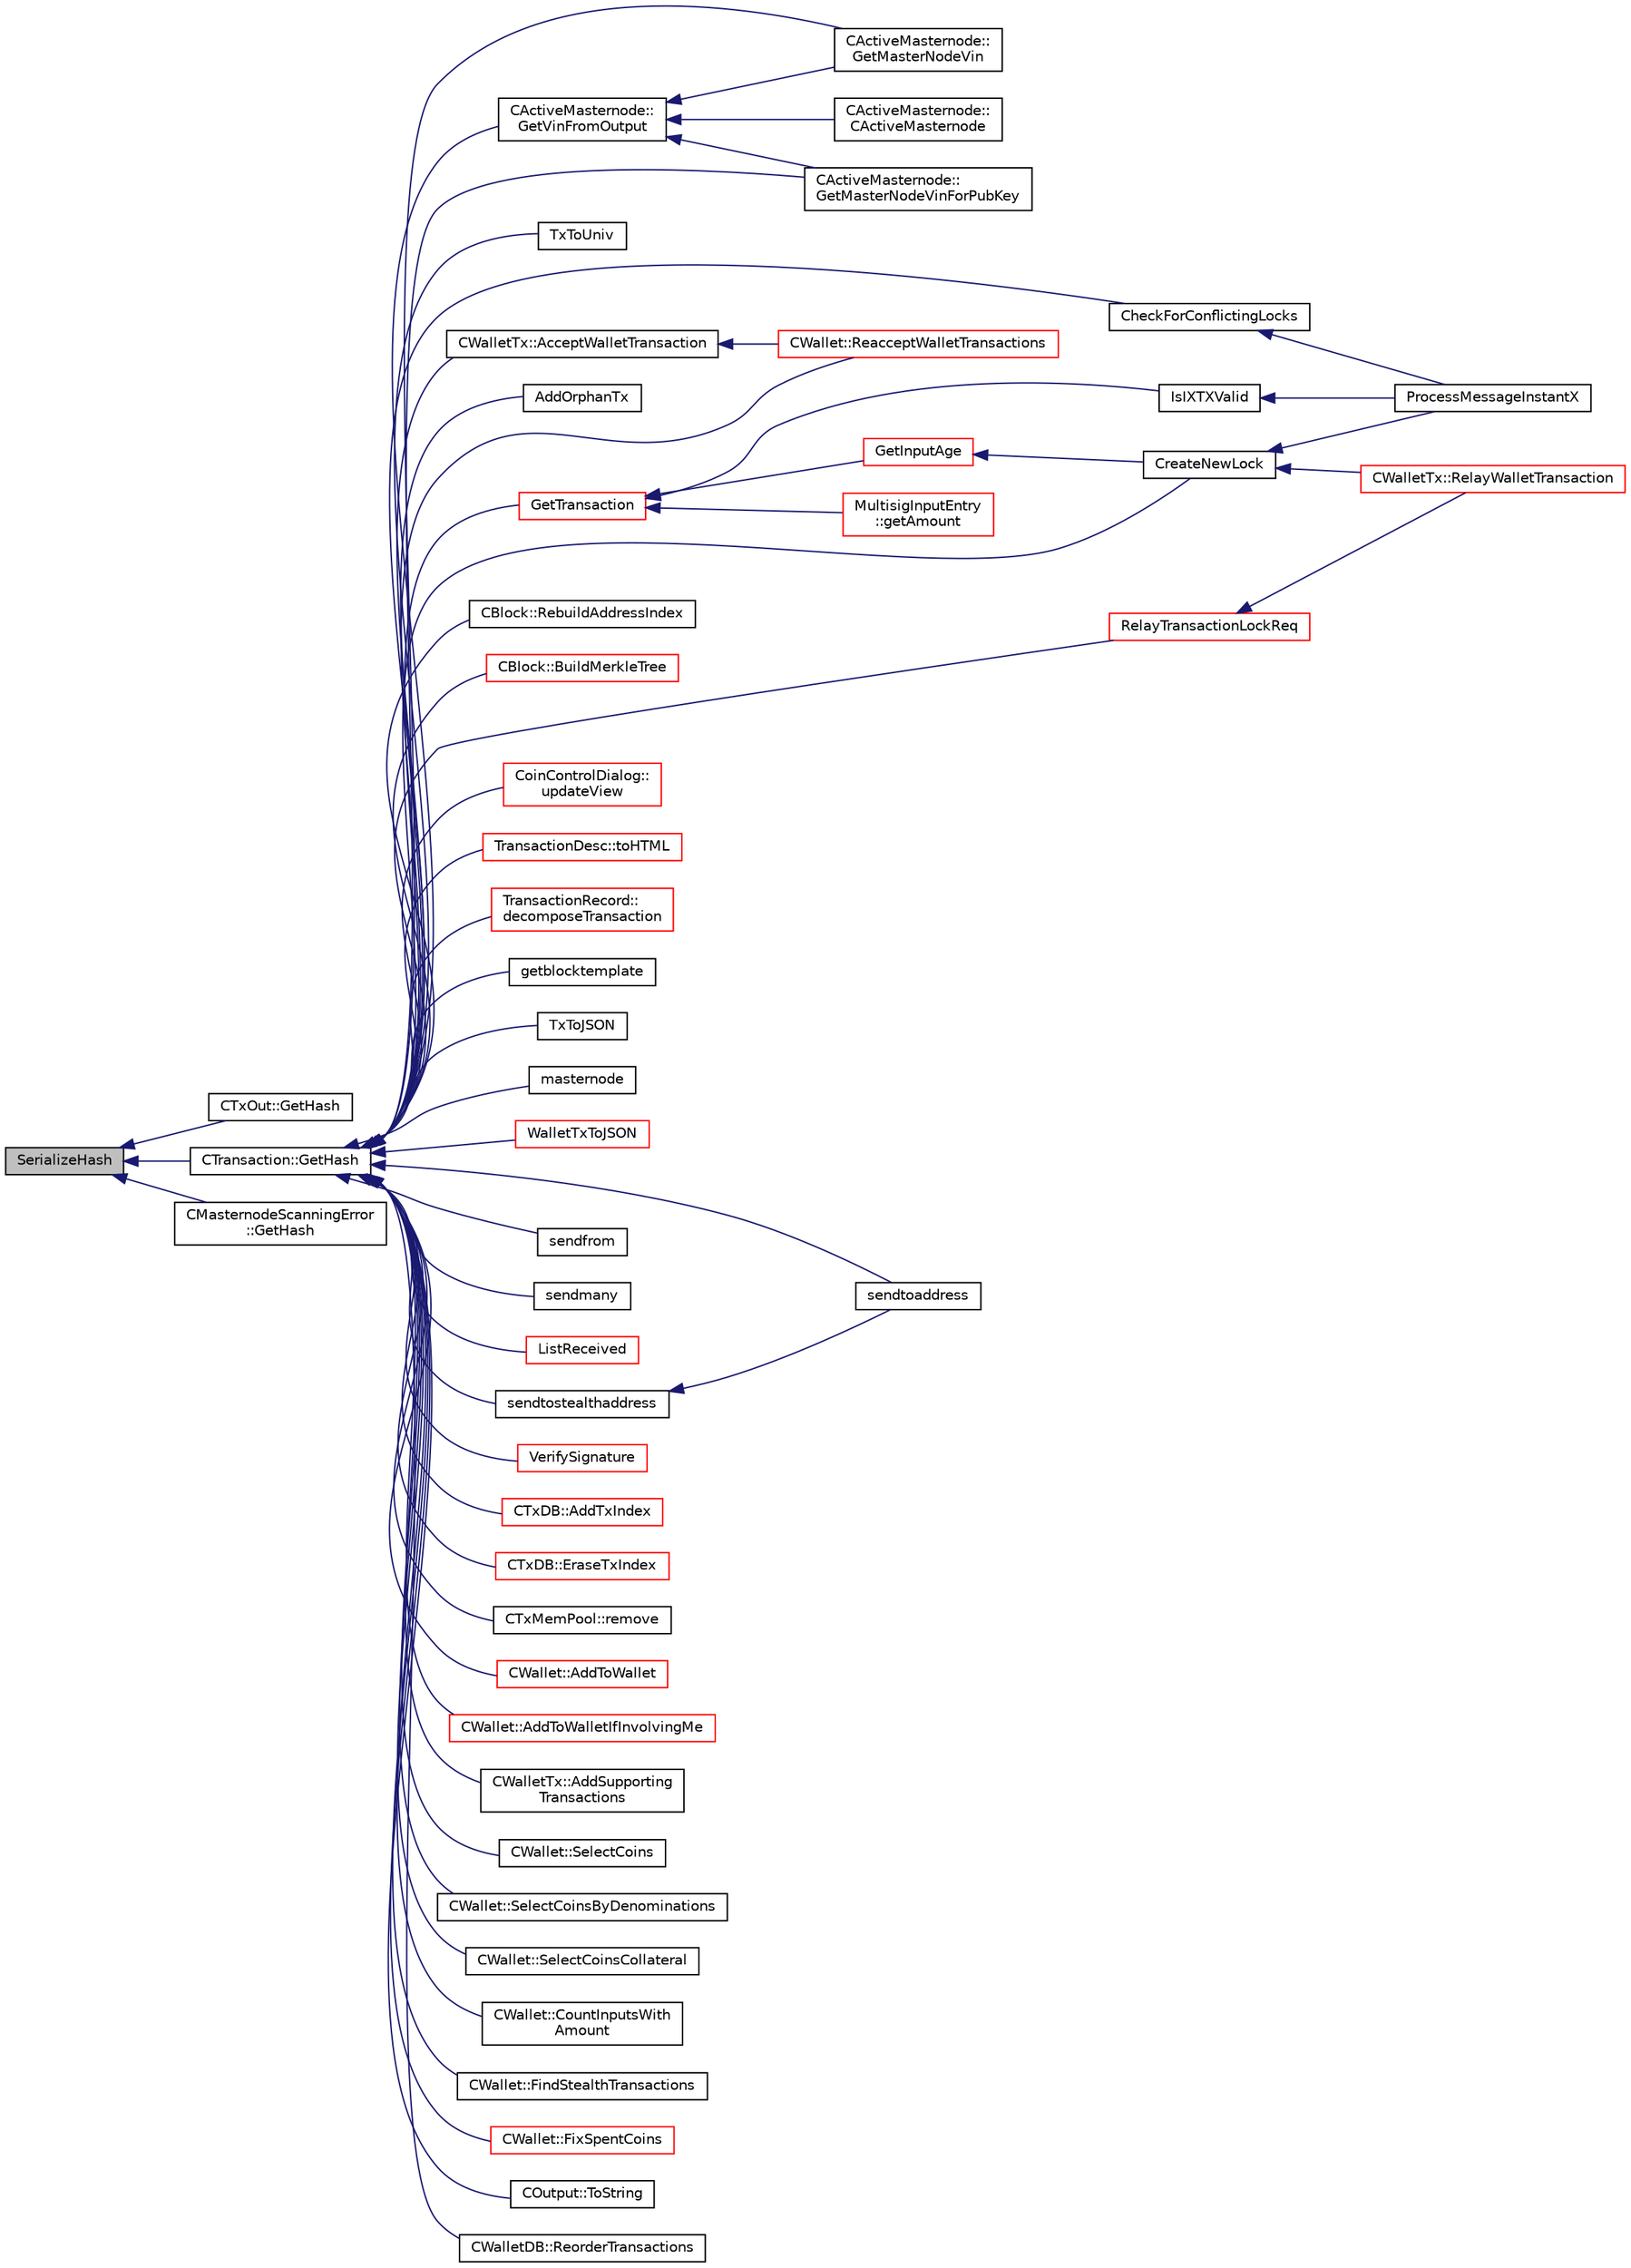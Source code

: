 digraph "SerializeHash"
{
  edge [fontname="Helvetica",fontsize="10",labelfontname="Helvetica",labelfontsize="10"];
  node [fontname="Helvetica",fontsize="10",shape=record];
  rankdir="LR";
  Node319 [label="SerializeHash",height=0.2,width=0.4,color="black", fillcolor="grey75", style="filled", fontcolor="black"];
  Node319 -> Node320 [dir="back",color="midnightblue",fontsize="10",style="solid",fontname="Helvetica"];
  Node320 [label="CTxOut::GetHash",height=0.2,width=0.4,color="black", fillcolor="white", style="filled",URL="$d2/db7/class_c_tx_out.html#af97a27e75b8698951bacc4c5a6ca70af"];
  Node319 -> Node321 [dir="back",color="midnightblue",fontsize="10",style="solid",fontname="Helvetica"];
  Node321 [label="CTransaction::GetHash",height=0.2,width=0.4,color="black", fillcolor="white", style="filled",URL="$df/d43/class_c_transaction.html#a0b46d80e82ca324e82c2ce3fc1492bfa"];
  Node321 -> Node322 [dir="back",color="midnightblue",fontsize="10",style="solid",fontname="Helvetica"];
  Node322 [label="CActiveMasternode::\lGetMasterNodeVin",height=0.2,width=0.4,color="black", fillcolor="white", style="filled",URL="$d9/d29/class_c_active_masternode.html#adc93036b86ee9ef6abe5e0b783a51283"];
  Node321 -> Node323 [dir="back",color="midnightblue",fontsize="10",style="solid",fontname="Helvetica"];
  Node323 [label="CActiveMasternode::\lGetMasterNodeVinForPubKey",height=0.2,width=0.4,color="black", fillcolor="white", style="filled",URL="$d9/d29/class_c_active_masternode.html#ada17e6bbfd69a3acf166b49c10365da4"];
  Node321 -> Node324 [dir="back",color="midnightblue",fontsize="10",style="solid",fontname="Helvetica"];
  Node324 [label="CActiveMasternode::\lGetVinFromOutput",height=0.2,width=0.4,color="black", fillcolor="white", style="filled",URL="$d9/d29/class_c_active_masternode.html#abc2ae1e24001f80ace4bbea2b6453944"];
  Node324 -> Node322 [dir="back",color="midnightblue",fontsize="10",style="solid",fontname="Helvetica"];
  Node324 -> Node323 [dir="back",color="midnightblue",fontsize="10",style="solid",fontname="Helvetica"];
  Node324 -> Node325 [dir="back",color="midnightblue",fontsize="10",style="solid",fontname="Helvetica"];
  Node325 [label="CActiveMasternode::\lCActiveMasternode",height=0.2,width=0.4,color="black", fillcolor="white", style="filled",URL="$d9/d29/class_c_active_masternode.html#a7ffb946d1b2aad0054d3b3efce8c0543"];
  Node321 -> Node326 [dir="back",color="midnightblue",fontsize="10",style="solid",fontname="Helvetica"];
  Node326 [label="TxToUniv",height=0.2,width=0.4,color="black", fillcolor="white", style="filled",URL="$d5/d2e/core__write_8cpp.html#aeb901ca565e3df0e3bc0c9863ad8f53a"];
  Node321 -> Node327 [dir="back",color="midnightblue",fontsize="10",style="solid",fontname="Helvetica"];
  Node327 [label="CreateNewLock",height=0.2,width=0.4,color="black", fillcolor="white", style="filled",URL="$d6/d5f/instantx_8h.html#a3774b6dae3dfa0a6c85e3604e742150c"];
  Node327 -> Node328 [dir="back",color="midnightblue",fontsize="10",style="solid",fontname="Helvetica"];
  Node328 [label="ProcessMessageInstantX",height=0.2,width=0.4,color="black", fillcolor="white", style="filled",URL="$d6/d5f/instantx_8h.html#aa516cb499ead2691d8ab216a499db5d0"];
  Node327 -> Node329 [dir="back",color="midnightblue",fontsize="10",style="solid",fontname="Helvetica"];
  Node329 [label="CWalletTx::RelayWalletTransaction",height=0.2,width=0.4,color="red", fillcolor="white", style="filled",URL="$d6/d53/class_c_wallet_tx.html#aec8c50f3fcde27525485b6cd4a4e19b5"];
  Node321 -> Node333 [dir="back",color="midnightblue",fontsize="10",style="solid",fontname="Helvetica"];
  Node333 [label="CheckForConflictingLocks",height=0.2,width=0.4,color="black", fillcolor="white", style="filled",URL="$d6/d5f/instantx_8h.html#aef32a1712071881d322fdb3740c07227"];
  Node333 -> Node328 [dir="back",color="midnightblue",fontsize="10",style="solid",fontname="Helvetica"];
  Node321 -> Node334 [dir="back",color="midnightblue",fontsize="10",style="solid",fontname="Helvetica"];
  Node334 [label="AddOrphanTx",height=0.2,width=0.4,color="black", fillcolor="white", style="filled",URL="$df/d0a/main_8cpp.html#a007d6ac629647b3d8d9e2b90086e75cc"];
  Node321 -> Node335 [dir="back",color="midnightblue",fontsize="10",style="solid",fontname="Helvetica"];
  Node335 [label="CWalletTx::AcceptWalletTransaction",height=0.2,width=0.4,color="black", fillcolor="white", style="filled",URL="$d6/d53/class_c_wallet_tx.html#af6d1a5a731bb69e1d94de84eb6fd15a5"];
  Node335 -> Node336 [dir="back",color="midnightblue",fontsize="10",style="solid",fontname="Helvetica"];
  Node336 [label="CWallet::ReacceptWalletTransactions",height=0.2,width=0.4,color="red", fillcolor="white", style="filled",URL="$d2/de5/class_c_wallet.html#a796c23450c8482e10e0c75ae5c1fa8ed"];
  Node321 -> Node341 [dir="back",color="midnightblue",fontsize="10",style="solid",fontname="Helvetica"];
  Node341 [label="GetTransaction",height=0.2,width=0.4,color="red", fillcolor="white", style="filled",URL="$d4/dbf/main_8h.html#a7d2a4633e4e0e8e4cb9c881d45a496b5"];
  Node341 -> Node342 [dir="back",color="midnightblue",fontsize="10",style="solid",fontname="Helvetica"];
  Node342 [label="IsIXTXValid",height=0.2,width=0.4,color="black", fillcolor="white", style="filled",URL="$d6/d5f/instantx_8h.html#a091b5dc50769595bb701d5f85ca475e5"];
  Node342 -> Node328 [dir="back",color="midnightblue",fontsize="10",style="solid",fontname="Helvetica"];
  Node341 -> Node343 [dir="back",color="midnightblue",fontsize="10",style="solid",fontname="Helvetica"];
  Node343 [label="GetInputAge",height=0.2,width=0.4,color="red", fillcolor="white", style="filled",URL="$d4/dbf/main_8h.html#ae137d76bbcaf8d65fab905889b504e26"];
  Node343 -> Node327 [dir="back",color="midnightblue",fontsize="10",style="solid",fontname="Helvetica"];
  Node341 -> Node351 [dir="back",color="midnightblue",fontsize="10",style="solid",fontname="Helvetica"];
  Node351 [label="MultisigInputEntry\l::getAmount",height=0.2,width=0.4,color="red", fillcolor="white", style="filled",URL="$d9/d3d/class_multisig_input_entry.html#a0b0e1379adc39ad68ab4a69b428a58f1"];
  Node321 -> Node363 [dir="back",color="midnightblue",fontsize="10",style="solid",fontname="Helvetica"];
  Node363 [label="CBlock::RebuildAddressIndex",height=0.2,width=0.4,color="black", fillcolor="white", style="filled",URL="$d3/d51/class_c_block.html#aea2c77ad84cd7909720f75a0c3f7ddc2"];
  Node321 -> Node364 [dir="back",color="midnightblue",fontsize="10",style="solid",fontname="Helvetica"];
  Node364 [label="CBlock::BuildMerkleTree",height=0.2,width=0.4,color="red", fillcolor="white", style="filled",URL="$d3/d51/class_c_block.html#ad943ecec57cdf564937eee7becaecb88"];
  Node321 -> Node368 [dir="back",color="midnightblue",fontsize="10",style="solid",fontname="Helvetica"];
  Node368 [label="RelayTransactionLockReq",height=0.2,width=0.4,color="red", fillcolor="white", style="filled",URL="$d7/d97/net_8h.html#a83d330c7d36395aa1a22d4aebddaf499"];
  Node368 -> Node329 [dir="back",color="midnightblue",fontsize="10",style="solid",fontname="Helvetica"];
  Node321 -> Node376 [dir="back",color="midnightblue",fontsize="10",style="solid",fontname="Helvetica"];
  Node376 [label="CoinControlDialog::\lupdateView",height=0.2,width=0.4,color="red", fillcolor="white", style="filled",URL="$dd/dfb/class_coin_control_dialog.html#aadea33050e5c1efd5eae8d2fcfa721f9"];
  Node321 -> Node383 [dir="back",color="midnightblue",fontsize="10",style="solid",fontname="Helvetica"];
  Node383 [label="TransactionDesc::toHTML",height=0.2,width=0.4,color="red", fillcolor="white", style="filled",URL="$d4/da9/class_transaction_desc.html#ab7c9dbb2048aae121dd9d75df86e64f4"];
  Node321 -> Node385 [dir="back",color="midnightblue",fontsize="10",style="solid",fontname="Helvetica"];
  Node385 [label="TransactionRecord::\ldecomposeTransaction",height=0.2,width=0.4,color="red", fillcolor="white", style="filled",URL="$d1/da7/class_transaction_record.html#a9f5db4465fa5fdcc3f9af525096bcdb9"];
  Node321 -> Node390 [dir="back",color="midnightblue",fontsize="10",style="solid",fontname="Helvetica"];
  Node390 [label="getblocktemplate",height=0.2,width=0.4,color="black", fillcolor="white", style="filled",URL="$d4/ddd/rpcmining_8cpp.html#a27347eecedd59156c914fcb5ce488f9a"];
  Node321 -> Node391 [dir="back",color="midnightblue",fontsize="10",style="solid",fontname="Helvetica"];
  Node391 [label="TxToJSON",height=0.2,width=0.4,color="black", fillcolor="white", style="filled",URL="$dc/da8/rpcrawtransaction_8cpp.html#a366b04dae2aae86eee356cc85d759268"];
  Node321 -> Node345 [dir="back",color="midnightblue",fontsize="10",style="solid",fontname="Helvetica"];
  Node345 [label="masternode",height=0.2,width=0.4,color="black", fillcolor="white", style="filled",URL="$d5/d6b/rpcstashedsend_8cpp.html#a30609e443aeb47c29ed0878d16b1b5e1"];
  Node321 -> Node392 [dir="back",color="midnightblue",fontsize="10",style="solid",fontname="Helvetica"];
  Node392 [label="WalletTxToJSON",height=0.2,width=0.4,color="red", fillcolor="white", style="filled",URL="$df/d1d/rpcwallet_8cpp.html#a28e51f3edfce43e075603e9e315f40c4"];
  Node321 -> Node393 [dir="back",color="midnightblue",fontsize="10",style="solid",fontname="Helvetica"];
  Node393 [label="sendtoaddress",height=0.2,width=0.4,color="black", fillcolor="white", style="filled",URL="$df/d1d/rpcwallet_8cpp.html#a134064858f9cfa4775a6ae34cac2b133"];
  Node321 -> Node394 [dir="back",color="midnightblue",fontsize="10",style="solid",fontname="Helvetica"];
  Node394 [label="sendfrom",height=0.2,width=0.4,color="black", fillcolor="white", style="filled",URL="$df/d1d/rpcwallet_8cpp.html#a845eaefd9ec7752b1145c183205524d0"];
  Node321 -> Node395 [dir="back",color="midnightblue",fontsize="10",style="solid",fontname="Helvetica"];
  Node395 [label="sendmany",height=0.2,width=0.4,color="black", fillcolor="white", style="filled",URL="$df/d1d/rpcwallet_8cpp.html#adeb5f23f20fb4e589dab23cadf75c92d"];
  Node321 -> Node396 [dir="back",color="midnightblue",fontsize="10",style="solid",fontname="Helvetica"];
  Node396 [label="ListReceived",height=0.2,width=0.4,color="red", fillcolor="white", style="filled",URL="$df/d1d/rpcwallet_8cpp.html#a0cc958f67a8d6d0002cb4fee19eddb5c"];
  Node321 -> Node398 [dir="back",color="midnightblue",fontsize="10",style="solid",fontname="Helvetica"];
  Node398 [label="sendtostealthaddress",height=0.2,width=0.4,color="black", fillcolor="white", style="filled",URL="$df/d1d/rpcwallet_8cpp.html#ad901105908c7eea072067a49643a906e"];
  Node398 -> Node393 [dir="back",color="midnightblue",fontsize="10",style="solid",fontname="Helvetica"];
  Node321 -> Node399 [dir="back",color="midnightblue",fontsize="10",style="solid",fontname="Helvetica"];
  Node399 [label="VerifySignature",height=0.2,width=0.4,color="red", fillcolor="white", style="filled",URL="$de/d7f/script_8h.html#a3bebacccf5ed6d80e80889b65830f893"];
  Node321 -> Node401 [dir="back",color="midnightblue",fontsize="10",style="solid",fontname="Helvetica"];
  Node401 [label="CTxDB::AddTxIndex",height=0.2,width=0.4,color="red", fillcolor="white", style="filled",URL="$d9/d8d/class_c_tx_d_b.html#a6c0d7c688e8fd7ac28afde78ae6b624e"];
  Node321 -> Node403 [dir="back",color="midnightblue",fontsize="10",style="solid",fontname="Helvetica"];
  Node403 [label="CTxDB::EraseTxIndex",height=0.2,width=0.4,color="red", fillcolor="white", style="filled",URL="$d9/d8d/class_c_tx_d_b.html#a5e0f0ed39529758a90953a2a08fc9412"];
  Node321 -> Node404 [dir="back",color="midnightblue",fontsize="10",style="solid",fontname="Helvetica"];
  Node404 [label="CTxMemPool::remove",height=0.2,width=0.4,color="black", fillcolor="white", style="filled",URL="$db/d98/class_c_tx_mem_pool.html#a258e23e3a434045d522a8cebc5a039ce"];
  Node321 -> Node405 [dir="back",color="midnightblue",fontsize="10",style="solid",fontname="Helvetica"];
  Node405 [label="CWallet::AddToWallet",height=0.2,width=0.4,color="red", fillcolor="white", style="filled",URL="$d2/de5/class_c_wallet.html#adf34c789fd6eab1eeed22ef16837f558"];
  Node321 -> Node407 [dir="back",color="midnightblue",fontsize="10",style="solid",fontname="Helvetica"];
  Node407 [label="CWallet::AddToWalletIfInvolvingMe",height=0.2,width=0.4,color="red", fillcolor="white", style="filled",URL="$d2/de5/class_c_wallet.html#a487f7cba517d37d24e5fa422711574d9"];
  Node321 -> Node409 [dir="back",color="midnightblue",fontsize="10",style="solid",fontname="Helvetica"];
  Node409 [label="CWalletTx::AddSupporting\lTransactions",height=0.2,width=0.4,color="black", fillcolor="white", style="filled",URL="$d6/d53/class_c_wallet_tx.html#a3594f3eabada273c1eb9ab25da38d204"];
  Node321 -> Node336 [dir="back",color="midnightblue",fontsize="10",style="solid",fontname="Helvetica"];
  Node321 -> Node410 [dir="back",color="midnightblue",fontsize="10",style="solid",fontname="Helvetica"];
  Node410 [label="CWallet::SelectCoins",height=0.2,width=0.4,color="black", fillcolor="white", style="filled",URL="$d2/de5/class_c_wallet.html#ab768cfe20bf11e14415ef2b1452bf4c4"];
  Node321 -> Node411 [dir="back",color="midnightblue",fontsize="10",style="solid",fontname="Helvetica"];
  Node411 [label="CWallet::SelectCoinsByDenominations",height=0.2,width=0.4,color="black", fillcolor="white", style="filled",URL="$d2/de5/class_c_wallet.html#aefe8e1faa7abdcf9356152b1c4331799"];
  Node321 -> Node412 [dir="back",color="midnightblue",fontsize="10",style="solid",fontname="Helvetica"];
  Node412 [label="CWallet::SelectCoinsCollateral",height=0.2,width=0.4,color="black", fillcolor="white", style="filled",URL="$d2/de5/class_c_wallet.html#a682b2d23d157cca381d2d4b2aa66546d"];
  Node321 -> Node413 [dir="back",color="midnightblue",fontsize="10",style="solid",fontname="Helvetica"];
  Node413 [label="CWallet::CountInputsWith\lAmount",height=0.2,width=0.4,color="black", fillcolor="white", style="filled",URL="$d2/de5/class_c_wallet.html#afc835c371840922eb33457c09cf43ba6"];
  Node321 -> Node414 [dir="back",color="midnightblue",fontsize="10",style="solid",fontname="Helvetica"];
  Node414 [label="CWallet::FindStealthTransactions",height=0.2,width=0.4,color="black", fillcolor="white", style="filled",URL="$d2/de5/class_c_wallet.html#a5d0e2025dc7a87a0406be272b80509ee"];
  Node321 -> Node415 [dir="back",color="midnightblue",fontsize="10",style="solid",fontname="Helvetica"];
  Node415 [label="CWallet::FixSpentCoins",height=0.2,width=0.4,color="red", fillcolor="white", style="filled",URL="$d2/de5/class_c_wallet.html#a241637cb0e658b5980037e1490d31b11"];
  Node321 -> Node418 [dir="back",color="midnightblue",fontsize="10",style="solid",fontname="Helvetica"];
  Node418 [label="COutput::ToString",height=0.2,width=0.4,color="black", fillcolor="white", style="filled",URL="$d7/d07/class_c_output.html#ad80664c1a4a4cc36e8bd52077b1bd4db"];
  Node321 -> Node419 [dir="back",color="midnightblue",fontsize="10",style="solid",fontname="Helvetica"];
  Node419 [label="CWalletDB::ReorderTransactions",height=0.2,width=0.4,color="black", fillcolor="white", style="filled",URL="$d4/d90/class_c_wallet_d_b.html#afc27d9c9eef8b31851e6b02dc3191425"];
  Node319 -> Node420 [dir="back",color="midnightblue",fontsize="10",style="solid",fontname="Helvetica"];
  Node420 [label="CMasternodeScanningError\l::GetHash",height=0.2,width=0.4,color="black", fillcolor="white", style="filled",URL="$d0/de7/class_c_masternode_scanning_error.html#a1395f02d1f811d798164e34564b68c49"];
}
